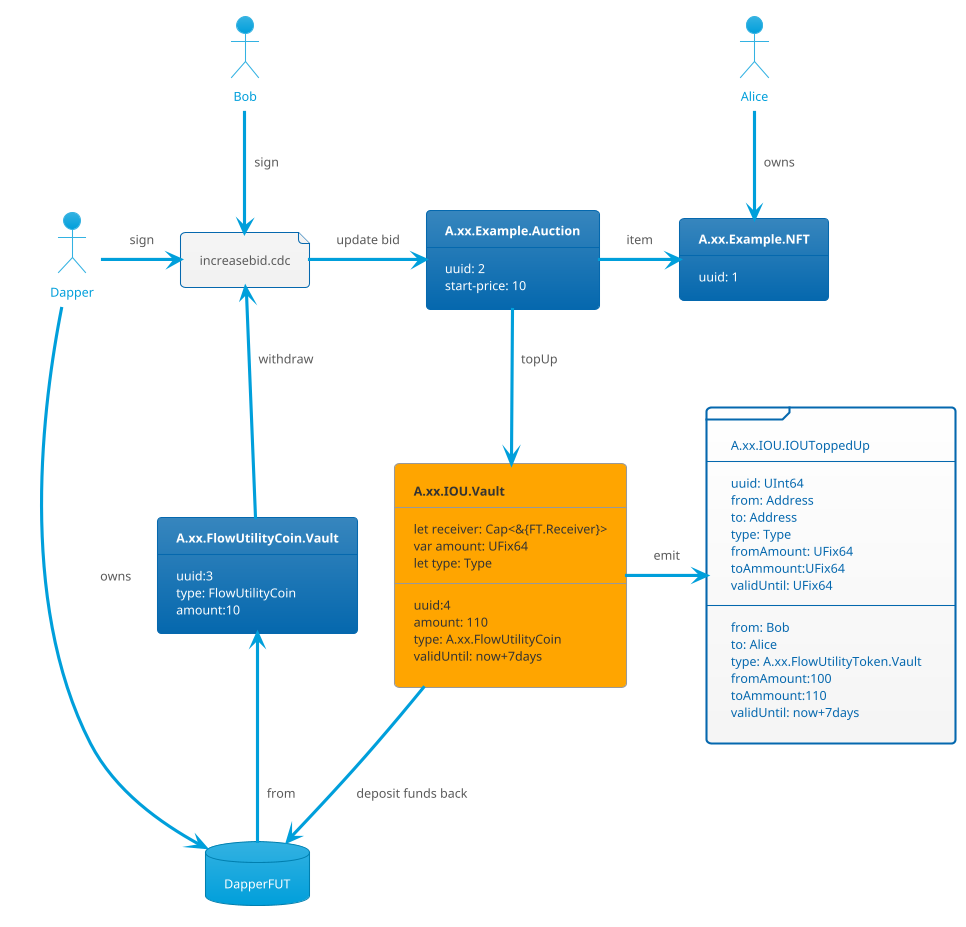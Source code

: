 @startuml
!theme bluegray

actor Bob
actor Alice
actor Dapper

Database DapperFUT 

file Bid [
    increasebid.cdc
]

frame iouupdated [
    A.xx.IOU.IOUToppedUp
    ---
    uuid: UInt64
    from: Address
    to: Address
    type: Type
    fromAmount: UFix64
    toAmmount:UFix64
    validUntil: UFix64
    ---
    from: Bob
    to: Alice
    type: A.xx.FlowUtilityToken.Vault
    fromAmount:100
    toAmmount:110 
    validUntil: now+7days
]


card Vault [
        <b>A.xx.FlowUtilityCoin.Vault
        ---
        uuid:3
        type: FlowUtilityCoin
        amount:10
    ]


card NFT [
    <b>A.xx.Example.NFT
    ---
    uuid: 1
]

card Auction [
    <b>A.xx.Example.Auction
    ---
    uuid: 2
    start-price: 10
]

agent IOU [
    <b>A.xx.IOU.Vault
    ---
    let receiver: Cap<&{FT.Receiver}>
    var amount: UFix64
    let type: Type
    ---
    uuid:4
    amount: 110
    type: A.xx.FlowUtilityCoin
    validUntil: now+7days
]

Bob --> Bid : sign
Dapper -right-> Bid: sign

Bid -right-> Auction: update bid
Auction --> IOU : topUp
Bid <-- Vault : withdraw
Vault <-- DapperFUT: from
Dapper --> DapperFUT : owns

IOU --> DapperFUT: deposit funds back
Auction -right-> NFT : item 

IOU -right-> iouupdated: emit
Alice --> NFT : owns

@enduml